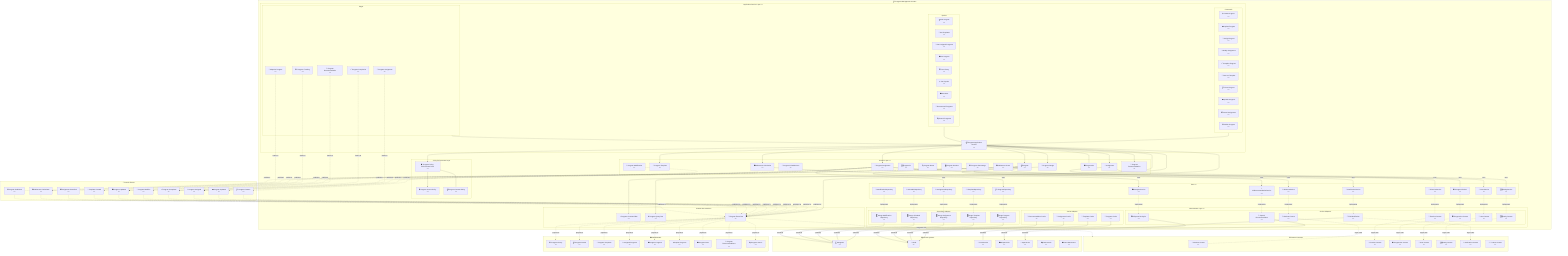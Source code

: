 graph TB
    %% ===== PROGRAM MANAGEMENT CONTEXT =====
    subgraph ProgramContext ["📋 Program Management Context"]
        
        %% ===== APPLICATION SERVICE LAYER =====
        subgraph ProgramApplicationLayer ["Application Service Layer <<Application>>"]
            ProgramApplicationService["📋 Program Application Service<br/><<ApplicationService>>"]
            
            %% Commands
            subgraph ProgramCommands ["Commands"]
                CreateProgramCmd["➕ Create Program<br/><<Command>>"]
                UpdateProgramCmd["✏️ Update Program<br/><<Command>>"]
                AssignProgramCmd["📌 Assign Program<br/><<Command>>"]
                ModifyAssignmentCmd["🔧 Modify Assignment<br/><<Command>>"]
                CompleteProgramCmd["✅ Complete Program<br/><<Command>>"]
                SaveAsTemplateCmd["📄 Save as Template<br/><<Command>>"]
                CloneProgramCmd["📋 Clone Program<br/><<Command>>"]
                UpdateProgressCmd["📈 Update Progress<br/><<Command>>"]
                CancelAssignmentCmd["❌ Cancel Assignment<br/><<Command>>"]
                PublishProgramCmd["🌐 Publish Program<br/><<Command>>"]
            end
            
            %% Queries
            subgraph ProgramQueries ["Queries"]
                GetProgramQuery["📋 Get Program<br/><<Query>>"]
                GetProgramTemplatesQuery["📄 Get Templates<br/><<Query>>"]
                GetAssignedProgramsQuery["📌 Get Assigned Programs<br/><<Query>>"]
                GetProgramProgressQuery["📈 Get Progress<br/><<Query>>"]
                GetProgramLibraryQuery["📚 Get Library<br/><<Query>>"]
                GetPopularProgramsQuery["⭐ Get Popular<br/><<Query>>"]
                GetProgramStatsQuery["📊 Get Stats<br/><<Query>>"]
                RecommendProgramsQuery["🤖 Recommend Programs<br/><<Query>>"]
                SearchProgramsQuery["🔍 Search Programs<br/><<Query>>"]
            end
            
            %% Sagas
            subgraph ProgramSagas ["Sagas"]
                ProgramAssignmentSaga["📌 Program Assignment<br/><<Saga>>"]
                ProgramCompletionSaga["✅ Program Completion<br/><<Saga>>"]
                ProgressTrackingSaga["📈 Progress Tracking<br/><<Saga>>"]
                AdaptiveProgramSaga["🔄 Adaptive Program<br/><<Saga>>"]
                ProgramRecommendationSaga["🤖 Program Recommendation<br/><<Saga>>"]
            end
        end
        
        %% ===== DOMAIN LAYER (HEXAGON CORE) =====
        subgraph ProgramDomain ["Domain Layer <<DomainCore>>"]
            direction TB
            
            %% Aggregates
            Program["📋 Program<br/><<AggregateRoot>>"]
            ProgramTemplate["📄 Program Template<br/><<AggregateRoot>>"]
            ProgramAssignment["📌 Program Assignment<br/><<AggregateRoot>>"]
            
            %% Entities
            ProgramScheduleItem["📅 Program Schedule Item<br/><<Entity>>"]
            ProgramModification["🔧 Program Modification<br/><<Entity>>"]
            
            %% Value Objects
            ProgramId["🆔 Program ID<br/><<ValueObject>>"]
            ProgramName["🏷️ Program Name<br/><<ValueObject>>"]
            ProgramDuration["⏱️ Program Duration<br/><<ValueObject>>"]
            ProgressPercentage["📈 Progress Percentage<br/><<ValueObject>>"]
            AdherenceScore["📊 Adherence Score<br/><<ValueObject>>"]
            
            %% Domain Services
            ProgramDesignService["🎨 Program Design<br/><<DomainService>>"]
            AssignmentService["📌 Assignment<br/><<DomainService>>"]
            ProgressionService["📈 Progression<br/><<DomainService>>"]
            AdherenceCalculationService["📊 Adherence Calculation<br/><<DomainService>>"]
            ProgramRecommendationService["🤖 Program Recommendation<br/><<DomainService>>"]
        end
        
        %% ===== PORTS (DOMAIN INTERFACES) =====
        subgraph ProgramPorts ["Ports <<Port>>"]
            direction TB
            
            %% Repository Ports
            IProgramRepo["📋 IProgramRepository<br/><<Port>>"]
            ITemplateRepo["📄 ITemplateRepository<br/><<Port>>"]
            IAssignmentRepo["📌 IAssignmentRepository<br/><<Port>>"]
            IScheduleRepo["📅 IScheduleRepository<br/><<Port>>"]
            IModificationRepo["🔧 IModificationRepository<br/><<Port>>"]
            
            %% Service Ports
            IWorkoutService["💪 IWorkoutService<br/><<Port>>"]
            IExerciseService["🎯 IExerciseService<br/><<Port>>"]
            IProgressTracker["📈 IProgressTracker<br/><<Port>>"]
            INotificationService["🔔 INotificationService<br/><<Port>>"]
            IAnalyticsService["📊 IAnalyticsService<br/><<Port>>"]
            IAIRecommendationService["🤖 IAIRecommendationService<br/><<Port>>"]
            IUserService["👤 IUserService<br/><<Port>>"]
            IIdentityService["🆔 IIdentityService<br/><<Port>>"]
        end
        
        %% ===== INFRASTRUCTURE LAYER (ADAPTERS) =====
        subgraph ProgramAdapters ["Infrastructure Layer <<Adapter>>"]
            direction TB
            
            %% Repository Adapters
            subgraph ProgramRepositoryAdapters ["Repository Adapters"]
                MongoProgramRepo["🗄️ Mongo Program Repository<br/><<RepositoryAdapter>>"]
                MongoTemplateRepo["🗄️ Mongo Template Repository<br/><<RepositoryAdapter>>"]
                MongoAssignmentRepo["🗄️ Mongo Assignment Repository<br/><<RepositoryAdapter>>"]
                MongoScheduleRepo["🗄️ Mongo Schedule Repository<br/><<RepositoryAdapter>>"]
                MongoModificationRepo["🗄️ Mongo Modification Repository<br/><<RepositoryAdapter>>"]
            end
            
            %% Service Adapters
            subgraph ProgramServiceAdapters ["Service Adapters"]
                WorkoutContextAdapter["💪 Workout Context<br/><<ContextAdapter>>"]
                ExerciseContextAdapter["🎯 Exercise Context<br/><<ContextAdapter>>"]
                ProgressionContextAdapter["📈 Progression Context<br/><<ContextAdapter>>"]
                FCMNotificationAdapter["📱 FCM Notification<br/><<NotificationAdapter>>"]
                MixpanelAnalyticsAdapter["📊 Mixpanel Analytics<br/><<AnalyticsAdapter>>"]
                OpenAIRecommendationAdapter["🤖 OpenAI Recommendation<br/><<AIAdapter>>"]
                UserContextAdapter["👤 User Context<br/><<ContextAdapter>>"]
                IdentityContextAdapter["🆔 Identity Context<br/><<ContextAdapter>>"]
            end
            
            %% Cache Adapters
            subgraph ProgramCacheAdapters ["Cache Adapters"]
                ProgramCache["💾 Program Cache<br/><<CacheAdapter>>"]
                TemplateCache["💾 Template Cache<br/><<CacheAdapter>>"]
                AssignmentCache["💾 Assignment Cache<br/><<CacheAdapter>>"]
                RecommendationCache["💾 Recommendation Cache<br/><<CacheAdapter>>"]
            end
        end
        
        %% ===== CONTEXT BUS INTERFACES =====
        subgraph ProgramContextBus ["Context Bus Interfaces"]
            ProgramCommandBus["⚡ Program Command Bus<br/><<CommandBus>>"]
            ProgramQueryBus["❓ Program Query Bus<br/><<QueryBus>>"]
            ProgramEventBus["📨 Program Event Bus<br/><<EventBus>>"]
        end
        
        %% ===== POLICY ENFORCEMENT =====
        subgraph ProgramPolicyLayer ["Policy Enforcement Layer"]
            ProgramPolicyEnforcementPoint["🛡️ Program Policy Enforcement Point<br/><<PEP>>"]
            ProgramAccessPolicyService["🔒 Program Access Policy<br/><<Policy>>"]
            ProgramContentPolicyService["📋 Program Content Policy<br/><<Policy>>"]
        end
    end
    
    %% ===== EXTERNAL SYSTEMS =====
    subgraph ProgramExternal ["🌐 External Systems"]
        MongoDB["🗄️ MongoDB<br/><<Database>>"]
        RedisCache["🔴 Redis<br/><<Cache>>"]
        FCMService["📱 FCM Service<br/><<NotificationService>>"]
        MixpanelAPI["📊 Mixpanel API<br/><<AnalyticsService>>"]
        OpenAIAPI["🤖 OpenAI API<br/><<AIService>>"]
        ElasticsearchCluster["🔍 Elasticsearch<br/><<SearchEngine>>"]
        DataWarehouse["🏛️ Data Warehouse<br/><<Analytics>>"]
    end
    
    %% ===== EVENTS =====
    subgraph ProgramEvents ["📨 Domain Events"]
        ProgramCreatedEvent["📋 Program Created<br/><<DomainEvent>>"]
        ProgramUpdatedEvent["✏️ Program Updated<br/><<DomainEvent>>"]
        ProgramAssignedEvent["📌 Program Assigned<br/><<DomainEvent>>"]
        ProgramCompletedEvent["✅ Program Completed<br/><<DomainEvent>>"]
        ProgramModifiedEvent["🔧 Program Modified<br/><<DomainEvent>>"]
        ProgressUpdatedEvent["📈 Progress Updated<br/><<DomainEvent>>"]
        TemplateCreatedEvent["📄 Template Created<br/><<DomainEvent>>"]
        AssignmentCancelledEvent["❌ Assignment Cancelled<br/><<DomainEvent>>"]
        AdherenceCalculatedEvent["📊 Adherence Calculated<br/><<DomainEvent>>"]
        ProgramPublishedEvent["🌐 Program Published<br/><<DomainEvent>>"]
    end
    
    %% ===== READ MODELS =====
    subgraph ProgramReadModels ["📊 Read Models"]
        ProgramLibraryRM["📚 Program Library<br/><<ReadModel>>"]
        ProgramDetailsRM["📋 Program Details<br/><<ReadModel>>"]
        ProgramTemplatesRM["📄 Program Templates<br/><<ReadModel>>"]
        AssignedProgramsRM["📌 Assigned Programs<br/><<ReadModel>>"]
        ProgramProgressRM["📈 Program Progress<br/><<ReadModel>>"]
        PopularProgramsRM["⭐ Popular Programs<br/><<ReadModel>>"]
        ProgramStatsRM["📊 Program Stats<br/><<ReadModel>>"]
        RecommendationsRM["🤖 Program Recommendations<br/><<ReadModel>>"]
        ProgramSearchRM["🔍 Program Search<br/><<ReadModel>>"]
    end
    
    %% ===== EXTERNAL CONTEXT REFERENCES =====
    subgraph ExternalContexts ["🌐 External Contexts"]
        WorkoutContext["💪 Workout Context<br/><<ExternalContext>>"]
        ExerciseContext["🎯 Exercise Context<br/><<ExternalContext>>"]
        ProgressionContext["📈 Progression Context<br/><<ExternalContext>>"]
        UserContext["👤 User Context<br/><<ExternalContext>>"]
        IdentityContext["🆔 Identity Context<br/><<ExternalContext>>"]
        NotificationContext["🔔 Notification Context<br/><<ExternalContext>>"]
        TrainerContext["👨‍🏫 Trainer Context<br/><<ExternalContext>>"]
    end
    
    %% ===== RELATIONSHIPS =====
    
    %% Application Service orchestrates everything
    ProgramApplicationService --> ProgramCommandBus
    ProgramApplicationService --> ProgramQueryBus
    ProgramApplicationService --> ProgramEventBus
    
    %% Commands and Queries through Application Service
    ProgramCommands --> ProgramApplicationService
    ProgramQueries --> ProgramApplicationService
    ProgramSagas --> ProgramApplicationService
    
    %% Application Service to Domain (orchestration)
    ProgramApplicationService --> Program
    ProgramApplicationService --> ProgramTemplate
    ProgramApplicationService --> ProgramAssignment
    ProgramApplicationService --> ProgramDesignService
    ProgramApplicationService --> AssignmentService
    ProgramApplicationService --> ProgressionService
    ProgramApplicationService --> AdherenceCalculationService
    ProgramApplicationService --> ProgramRecommendationService
    
    %% Policy Enforcement Integration
    ProgramApplicationService --> ProgramPolicyEnforcementPoint
    ProgramPolicyEnforcementPoint --> ProgramAccessPolicyService
    ProgramPolicyEnforcementPoint --> ProgramContentPolicyService
    
    %% Domain to Ports (Dependency Inversion)
    Program -->|uses| IProgramRepo
    Program -->|uses| IWorkoutService
    Program -->|uses| IExerciseService
    ProgramAssignment -->|uses| IAssignmentRepo
    ProgramAssignment -->|uses| IProgressTracker
    ProgramAssignment -->|uses| INotificationService
    ProgramDesignService -->|uses| IAIRecommendationService
    AdherenceCalculationService -->|uses| IAnalyticsService
    AssignmentService -->|uses| IUserService
    AssignmentService -->|uses| IIdentityService
    
    %% Ports to Adapters (Implementation)
    IProgramRepo -.->|implements| MongoProgramRepo
    ITemplateRepo -.->|implements| MongoTemplateRepo
    IAssignmentRepo -.->|implements| MongoAssignmentRepo
    IScheduleRepo -.->|implements| MongoScheduleRepo
    IModificationRepo -.->|implements| MongoModificationRepo
    IWorkoutService -.->|implements| WorkoutContextAdapter
    IExerciseService -.->|implements| ExerciseContextAdapter
    IProgressTracker -.->|implements| ProgressionContextAdapter
    INotificationService -.->|implements| FCMNotificationAdapter
    IAnalyticsService -.->|implements| MixpanelAnalyticsAdapter
    IAIRecommendationService -.->|implements| OpenAIRecommendationAdapter
    IUserService -.->|implements| UserContextAdapter
    IIdentityService -.->|implements| IdentityContextAdapter
    
    %% Adapters to External Systems
    MongoProgramRepo -->|connects| MongoDB
    MongoTemplateRepo -->|connects| MongoDB
    MongoAssignmentRepo -->|connects| MongoDB
    MongoScheduleRepo -->|connects| MongoDB
    MongoModificationRepo -->|connects| MongoDB
    ProgramCache -->|connects| RedisCache
    TemplateCache -->|connects| RedisCache
    AssignmentCache -->|connects| RedisCache
    RecommendationCache -->|connects| RedisCache
    FCMNotificationAdapter -->|connects| FCMService
    MixpanelAnalyticsAdapter -->|connects| MixpanelAPI
    OpenAIRecommendationAdapter -->|connects| OpenAIAPI
    
    %% Cross-Context Communication
    WorkoutContextAdapter -.->|async calls| WorkoutContext
    ExerciseContextAdapter -.->|async calls| ExerciseContext
    ProgressionContextAdapter -.->|async calls| ProgressionContext
    UserContextAdapter -.->|async calls| UserContext
    IdentityContextAdapter -.->|async calls| IdentityContext
    FCMNotificationAdapter -.->|async calls| NotificationContext
    
    %% Domain Events
    Program -.->|publishes| ProgramCreatedEvent
    Program -.->|publishes| ProgramUpdatedEvent
    Program -.->|publishes| ProgramPublishedEvent
    ProgramAssignment -.->|publishes| ProgramAssignedEvent
    ProgramAssignment -.->|publishes| ProgramCompletedEvent
    ProgramModification -.->|publishes| ProgramModifiedEvent
    ProgramAssignment -.->|publishes| ProgressUpdatedEvent
    Program -.->|publishes| TemplateCreatedEvent
    ProgramAssignment -.->|publishes| AssignmentCancelledEvent
    AdherenceCalculationService -.->|publishes| AdherenceCalculatedEvent
    
    %% Event to Read Models (via Event Bus)
    ProgramEventBus -.->|projects to| ProgramLibraryRM
    ProgramEventBus -.->|projects to| ProgramDetailsRM
    ProgramEventBus -.->|projects to| ProgramTemplatesRM
    ProgramEventBus -.->|projects to| AssignedProgramsRM
    ProgramEventBus -.->|projects to| ProgramProgressRM
    ProgramEventBus -.->|projects to| PopularProgramsRM
    ProgramEventBus -.->|projects to| ProgramStatsRM
    ProgramEventBus -.->|projects to| RecommendationsRM
    ProgramEventBus -.->|projects to| ProgramSearchRM
    
    %% Events to Event Bus
    ProgramCreatedEvent -.->|publishes to| ProgramEventBus
    ProgramUpdatedEvent -.->|publishes to| ProgramEventBus
    ProgramAssignedEvent -.->|publishes to| ProgramEventBus
    ProgramCompletedEvent -.->|publishes to| ProgramEventBus
    ProgramModifiedEvent -.->|publishes to| ProgramEventBus
    ProgressUpdatedEvent -.->|publishes to| ProgramEventBus
    TemplateCreatedEvent -.->|publishes to| ProgramEventBus
    AssignmentCancelledEvent -.->|publishes to| ProgramEventBus
    AdherenceCalculatedEvent -.->|publishes to| ProgramEventBus
    ProgramPublishedEvent -.->|publishes to| ProgramEventBus
    
    %% Sagas listen to events
    ProgramAssignmentSaga -.->|listens to| ProgramAssignedEvent
    ProgramCompletionSaga -.->|listens to| ProgramCompletedEvent
    ProgressTrackingSaga -.->|listens to| ProgressUpdatedEvent
    AdaptiveProgramSaga -.->|listens to| AdherenceCalculatedEvent
    ProgramRecommendationSaga -.->|listens to| ProgramCompletedEvent
    
    %% Context Bus to External Event Bus
    ProgramEventBus -.->|integrates with| ExternalContexts